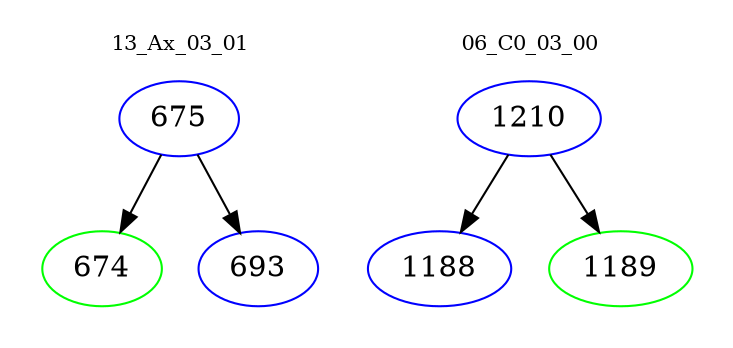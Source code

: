 digraph{
subgraph cluster_0 {
color = white
label = "13_Ax_03_01";
fontsize=10;
T0_675 [label="675", color="blue"]
T0_675 -> T0_674 [color="black"]
T0_674 [label="674", color="green"]
T0_675 -> T0_693 [color="black"]
T0_693 [label="693", color="blue"]
}
subgraph cluster_1 {
color = white
label = "06_C0_03_00";
fontsize=10;
T1_1210 [label="1210", color="blue"]
T1_1210 -> T1_1188 [color="black"]
T1_1188 [label="1188", color="blue"]
T1_1210 -> T1_1189 [color="black"]
T1_1189 [label="1189", color="green"]
}
}
